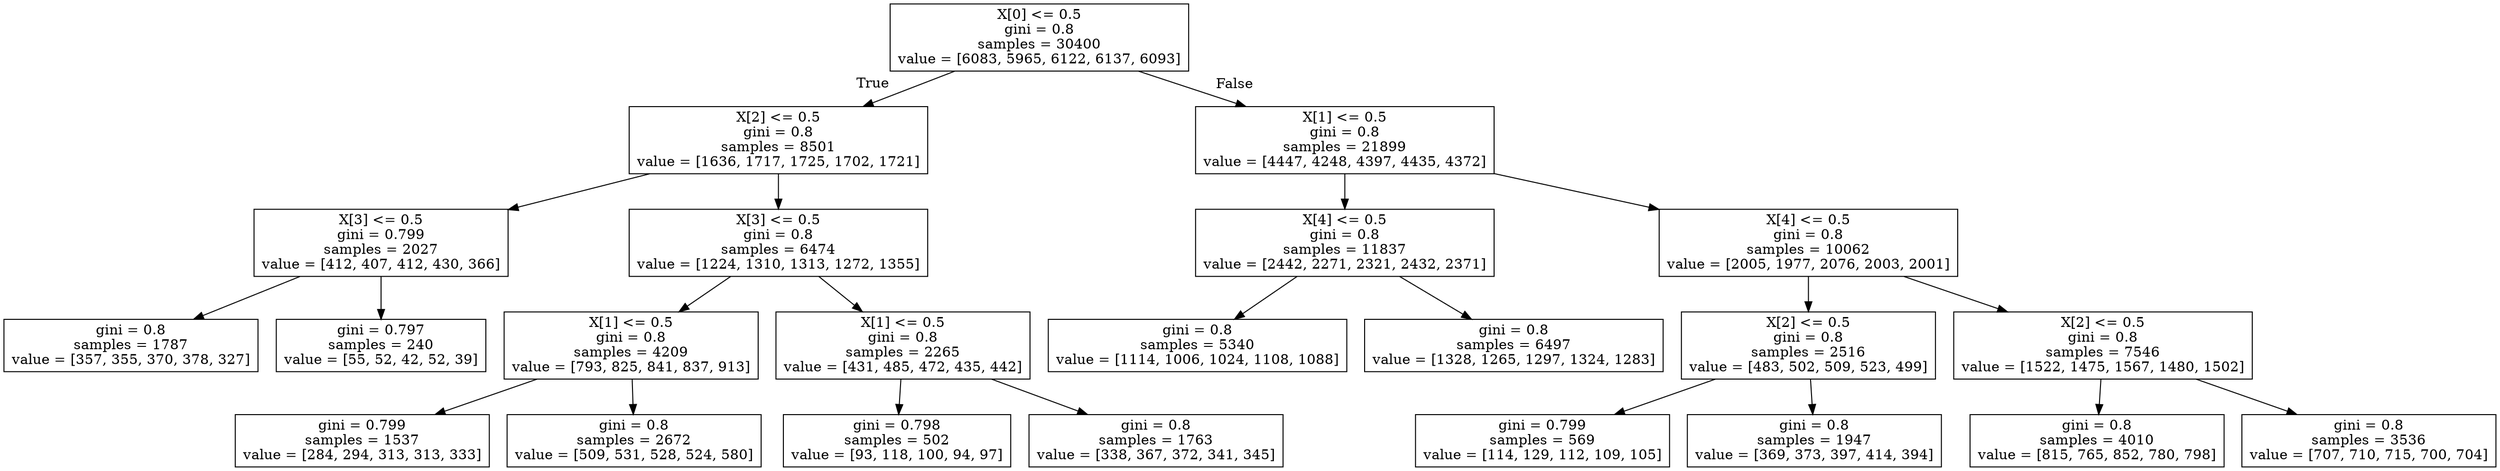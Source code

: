 digraph Tree {
node [shape=box] ;
0 [label="X[0] <= 0.5\ngini = 0.8\nsamples = 30400\nvalue = [6083, 5965, 6122, 6137, 6093]"] ;
1 [label="X[2] <= 0.5\ngini = 0.8\nsamples = 8501\nvalue = [1636, 1717, 1725, 1702, 1721]"] ;
0 -> 1 [labeldistance=2.5, labelangle=45, headlabel="True"] ;
2 [label="X[3] <= 0.5\ngini = 0.799\nsamples = 2027\nvalue = [412, 407, 412, 430, 366]"] ;
1 -> 2 ;
3 [label="gini = 0.8\nsamples = 1787\nvalue = [357, 355, 370, 378, 327]"] ;
2 -> 3 ;
4 [label="gini = 0.797\nsamples = 240\nvalue = [55, 52, 42, 52, 39]"] ;
2 -> 4 ;
5 [label="X[3] <= 0.5\ngini = 0.8\nsamples = 6474\nvalue = [1224, 1310, 1313, 1272, 1355]"] ;
1 -> 5 ;
6 [label="X[1] <= 0.5\ngini = 0.8\nsamples = 4209\nvalue = [793, 825, 841, 837, 913]"] ;
5 -> 6 ;
7 [label="gini = 0.799\nsamples = 1537\nvalue = [284, 294, 313, 313, 333]"] ;
6 -> 7 ;
8 [label="gini = 0.8\nsamples = 2672\nvalue = [509, 531, 528, 524, 580]"] ;
6 -> 8 ;
9 [label="X[1] <= 0.5\ngini = 0.8\nsamples = 2265\nvalue = [431, 485, 472, 435, 442]"] ;
5 -> 9 ;
10 [label="gini = 0.798\nsamples = 502\nvalue = [93, 118, 100, 94, 97]"] ;
9 -> 10 ;
11 [label="gini = 0.8\nsamples = 1763\nvalue = [338, 367, 372, 341, 345]"] ;
9 -> 11 ;
12 [label="X[1] <= 0.5\ngini = 0.8\nsamples = 21899\nvalue = [4447, 4248, 4397, 4435, 4372]"] ;
0 -> 12 [labeldistance=2.5, labelangle=-45, headlabel="False"] ;
13 [label="X[4] <= 0.5\ngini = 0.8\nsamples = 11837\nvalue = [2442, 2271, 2321, 2432, 2371]"] ;
12 -> 13 ;
14 [label="gini = 0.8\nsamples = 5340\nvalue = [1114, 1006, 1024, 1108, 1088]"] ;
13 -> 14 ;
15 [label="gini = 0.8\nsamples = 6497\nvalue = [1328, 1265, 1297, 1324, 1283]"] ;
13 -> 15 ;
16 [label="X[4] <= 0.5\ngini = 0.8\nsamples = 10062\nvalue = [2005, 1977, 2076, 2003, 2001]"] ;
12 -> 16 ;
17 [label="X[2] <= 0.5\ngini = 0.8\nsamples = 2516\nvalue = [483, 502, 509, 523, 499]"] ;
16 -> 17 ;
18 [label="gini = 0.799\nsamples = 569\nvalue = [114, 129, 112, 109, 105]"] ;
17 -> 18 ;
19 [label="gini = 0.8\nsamples = 1947\nvalue = [369, 373, 397, 414, 394]"] ;
17 -> 19 ;
20 [label="X[2] <= 0.5\ngini = 0.8\nsamples = 7546\nvalue = [1522, 1475, 1567, 1480, 1502]"] ;
16 -> 20 ;
21 [label="gini = 0.8\nsamples = 4010\nvalue = [815, 765, 852, 780, 798]"] ;
20 -> 21 ;
22 [label="gini = 0.8\nsamples = 3536\nvalue = [707, 710, 715, 700, 704]"] ;
20 -> 22 ;
}